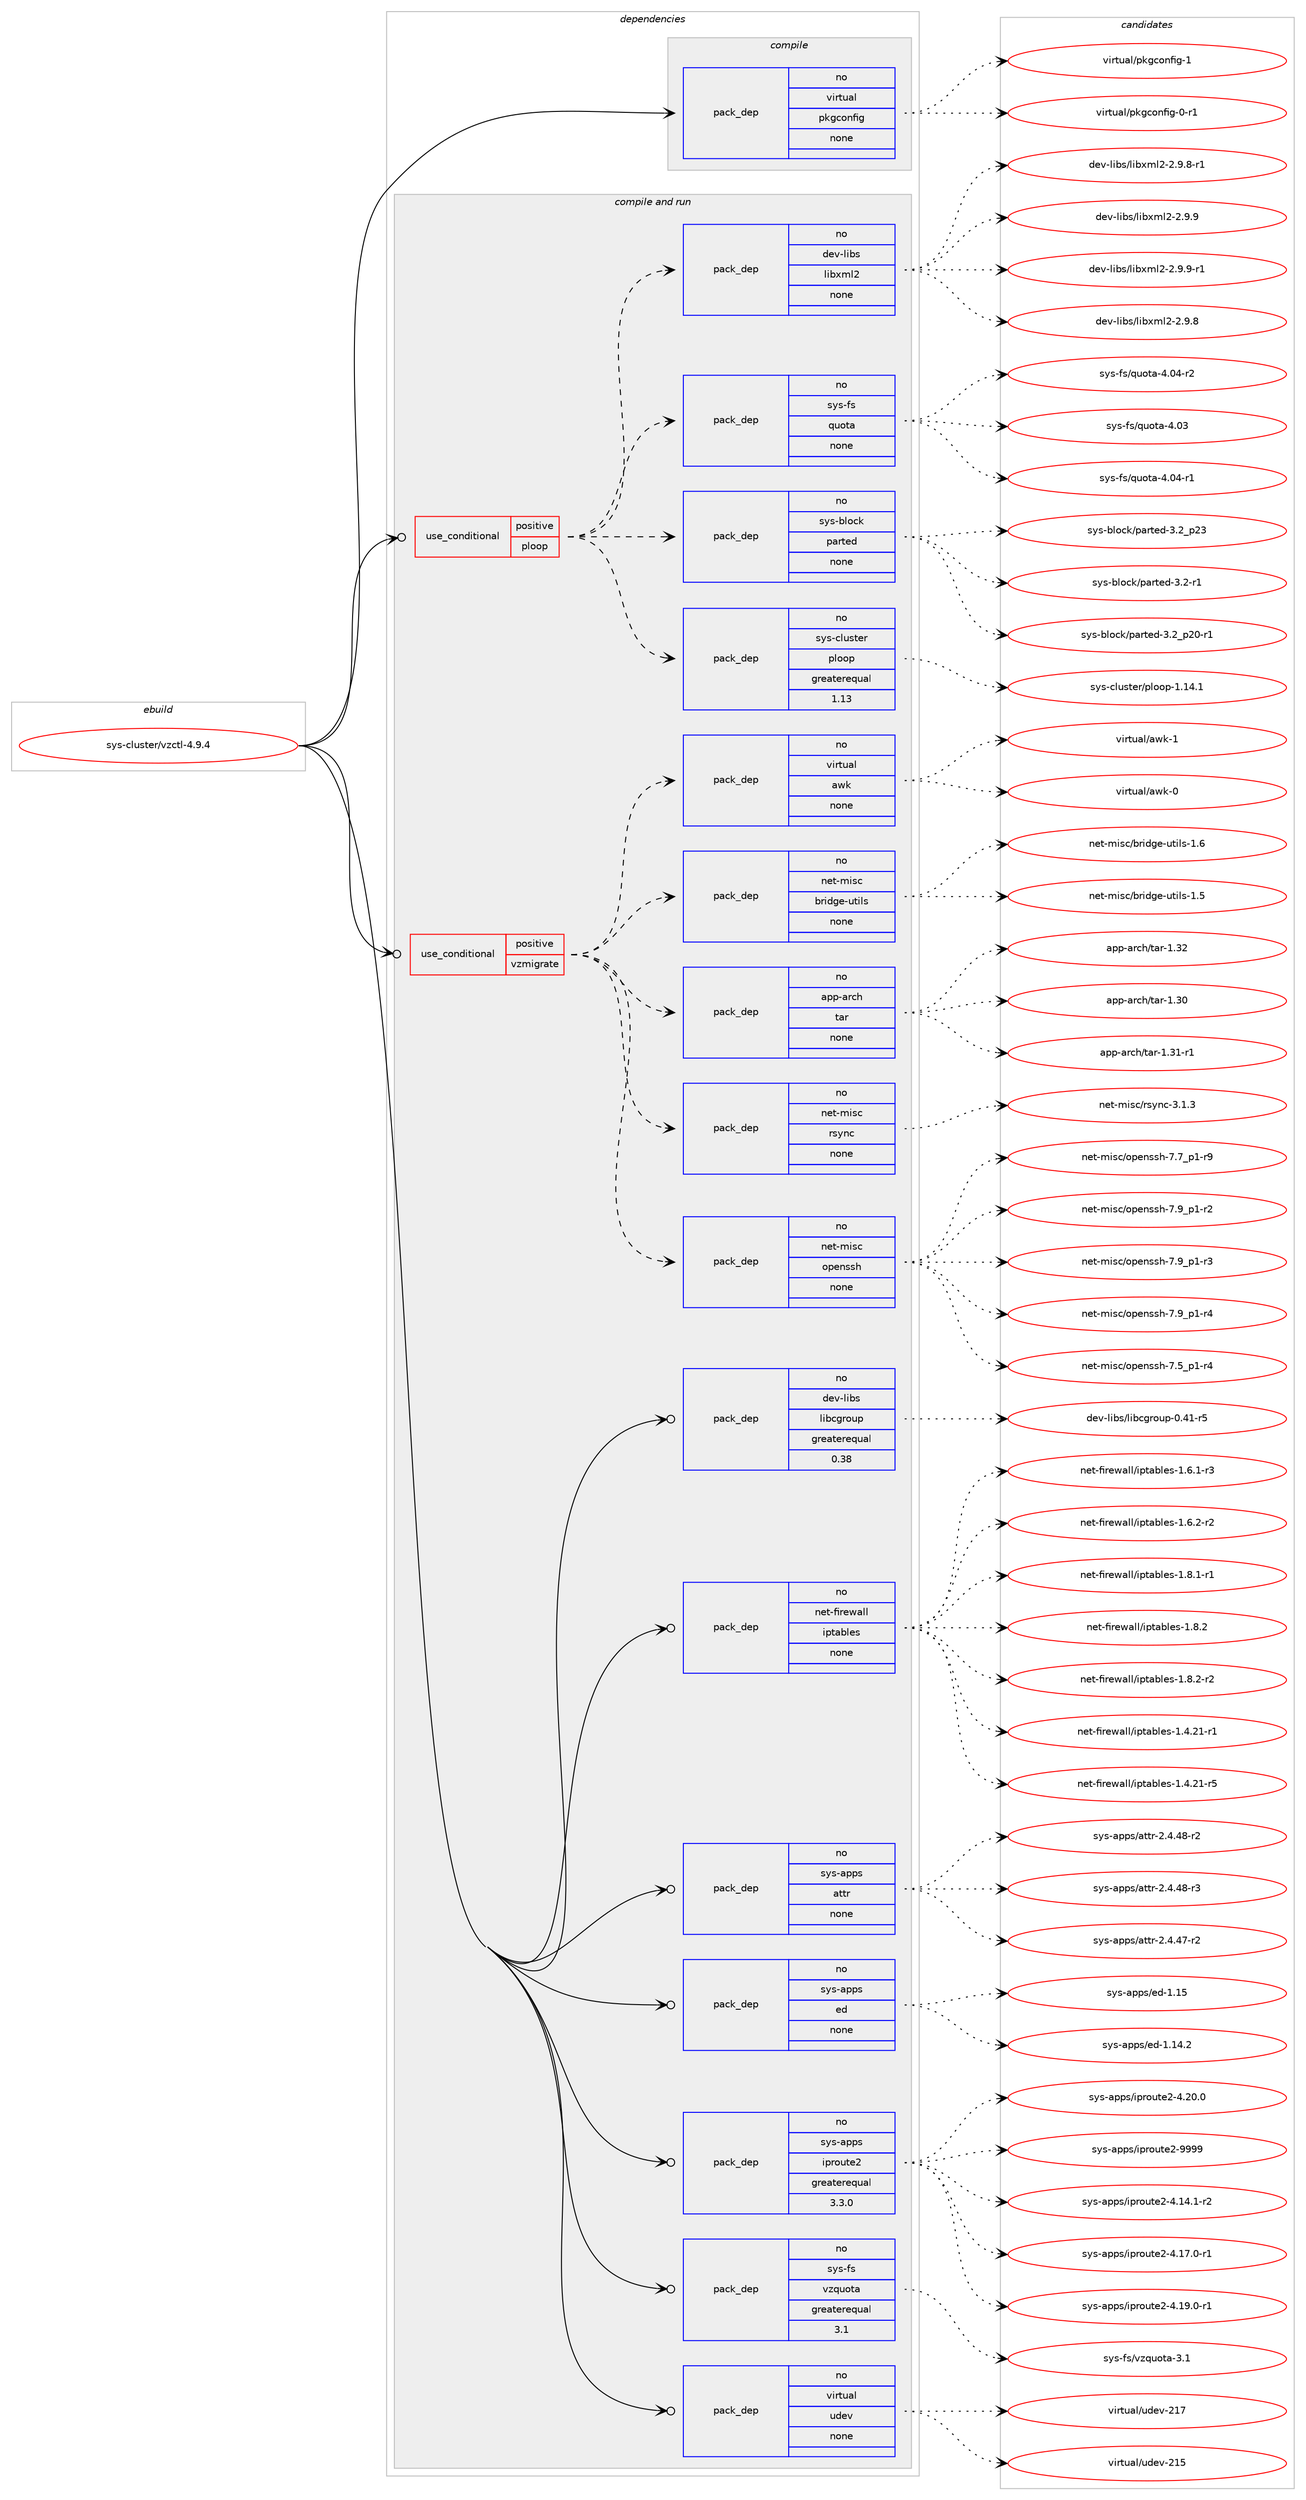 digraph prolog {

# *************
# Graph options
# *************

newrank=true;
concentrate=true;
compound=true;
graph [rankdir=LR,fontname=Helvetica,fontsize=10,ranksep=1.5];#, ranksep=2.5, nodesep=0.2];
edge  [arrowhead=vee];
node  [fontname=Helvetica,fontsize=10];

# **********
# The ebuild
# **********

subgraph cluster_leftcol {
color=gray;
rank=same;
label=<<i>ebuild</i>>;
id [label="sys-cluster/vzctl-4.9.4", color=red, width=4, href="../sys-cluster/vzctl-4.9.4.svg"];
}

# ****************
# The dependencies
# ****************

subgraph cluster_midcol {
color=gray;
label=<<i>dependencies</i>>;
subgraph cluster_compile {
fillcolor="#eeeeee";
style=filled;
label=<<i>compile</i>>;
subgraph pack1238649 {
dependency1726196 [label=<<TABLE BORDER="0" CELLBORDER="1" CELLSPACING="0" CELLPADDING="4" WIDTH="220"><TR><TD ROWSPAN="6" CELLPADDING="30">pack_dep</TD></TR><TR><TD WIDTH="110">no</TD></TR><TR><TD>virtual</TD></TR><TR><TD>pkgconfig</TD></TR><TR><TD>none</TD></TR><TR><TD></TD></TR></TABLE>>, shape=none, color=blue];
}
id:e -> dependency1726196:w [weight=20,style="solid",arrowhead="vee"];
}
subgraph cluster_compileandrun {
fillcolor="#eeeeee";
style=filled;
label=<<i>compile and run</i>>;
subgraph cond459265 {
dependency1726197 [label=<<TABLE BORDER="0" CELLBORDER="1" CELLSPACING="0" CELLPADDING="4"><TR><TD ROWSPAN="3" CELLPADDING="10">use_conditional</TD></TR><TR><TD>positive</TD></TR><TR><TD>ploop</TD></TR></TABLE>>, shape=none, color=red];
subgraph pack1238650 {
dependency1726198 [label=<<TABLE BORDER="0" CELLBORDER="1" CELLSPACING="0" CELLPADDING="4" WIDTH="220"><TR><TD ROWSPAN="6" CELLPADDING="30">pack_dep</TD></TR><TR><TD WIDTH="110">no</TD></TR><TR><TD>sys-cluster</TD></TR><TR><TD>ploop</TD></TR><TR><TD>greaterequal</TD></TR><TR><TD>1.13</TD></TR></TABLE>>, shape=none, color=blue];
}
dependency1726197:e -> dependency1726198:w [weight=20,style="dashed",arrowhead="vee"];
subgraph pack1238651 {
dependency1726199 [label=<<TABLE BORDER="0" CELLBORDER="1" CELLSPACING="0" CELLPADDING="4" WIDTH="220"><TR><TD ROWSPAN="6" CELLPADDING="30">pack_dep</TD></TR><TR><TD WIDTH="110">no</TD></TR><TR><TD>sys-block</TD></TR><TR><TD>parted</TD></TR><TR><TD>none</TD></TR><TR><TD></TD></TR></TABLE>>, shape=none, color=blue];
}
dependency1726197:e -> dependency1726199:w [weight=20,style="dashed",arrowhead="vee"];
subgraph pack1238652 {
dependency1726200 [label=<<TABLE BORDER="0" CELLBORDER="1" CELLSPACING="0" CELLPADDING="4" WIDTH="220"><TR><TD ROWSPAN="6" CELLPADDING="30">pack_dep</TD></TR><TR><TD WIDTH="110">no</TD></TR><TR><TD>sys-fs</TD></TR><TR><TD>quota</TD></TR><TR><TD>none</TD></TR><TR><TD></TD></TR></TABLE>>, shape=none, color=blue];
}
dependency1726197:e -> dependency1726200:w [weight=20,style="dashed",arrowhead="vee"];
subgraph pack1238653 {
dependency1726201 [label=<<TABLE BORDER="0" CELLBORDER="1" CELLSPACING="0" CELLPADDING="4" WIDTH="220"><TR><TD ROWSPAN="6" CELLPADDING="30">pack_dep</TD></TR><TR><TD WIDTH="110">no</TD></TR><TR><TD>dev-libs</TD></TR><TR><TD>libxml2</TD></TR><TR><TD>none</TD></TR><TR><TD></TD></TR></TABLE>>, shape=none, color=blue];
}
dependency1726197:e -> dependency1726201:w [weight=20,style="dashed",arrowhead="vee"];
}
id:e -> dependency1726197:w [weight=20,style="solid",arrowhead="odotvee"];
subgraph cond459266 {
dependency1726202 [label=<<TABLE BORDER="0" CELLBORDER="1" CELLSPACING="0" CELLPADDING="4"><TR><TD ROWSPAN="3" CELLPADDING="10">use_conditional</TD></TR><TR><TD>positive</TD></TR><TR><TD>vzmigrate</TD></TR></TABLE>>, shape=none, color=red];
subgraph pack1238654 {
dependency1726203 [label=<<TABLE BORDER="0" CELLBORDER="1" CELLSPACING="0" CELLPADDING="4" WIDTH="220"><TR><TD ROWSPAN="6" CELLPADDING="30">pack_dep</TD></TR><TR><TD WIDTH="110">no</TD></TR><TR><TD>net-misc</TD></TR><TR><TD>openssh</TD></TR><TR><TD>none</TD></TR><TR><TD></TD></TR></TABLE>>, shape=none, color=blue];
}
dependency1726202:e -> dependency1726203:w [weight=20,style="dashed",arrowhead="vee"];
subgraph pack1238655 {
dependency1726204 [label=<<TABLE BORDER="0" CELLBORDER="1" CELLSPACING="0" CELLPADDING="4" WIDTH="220"><TR><TD ROWSPAN="6" CELLPADDING="30">pack_dep</TD></TR><TR><TD WIDTH="110">no</TD></TR><TR><TD>net-misc</TD></TR><TR><TD>rsync</TD></TR><TR><TD>none</TD></TR><TR><TD></TD></TR></TABLE>>, shape=none, color=blue];
}
dependency1726202:e -> dependency1726204:w [weight=20,style="dashed",arrowhead="vee"];
subgraph pack1238656 {
dependency1726205 [label=<<TABLE BORDER="0" CELLBORDER="1" CELLSPACING="0" CELLPADDING="4" WIDTH="220"><TR><TD ROWSPAN="6" CELLPADDING="30">pack_dep</TD></TR><TR><TD WIDTH="110">no</TD></TR><TR><TD>app-arch</TD></TR><TR><TD>tar</TD></TR><TR><TD>none</TD></TR><TR><TD></TD></TR></TABLE>>, shape=none, color=blue];
}
dependency1726202:e -> dependency1726205:w [weight=20,style="dashed",arrowhead="vee"];
subgraph pack1238657 {
dependency1726206 [label=<<TABLE BORDER="0" CELLBORDER="1" CELLSPACING="0" CELLPADDING="4" WIDTH="220"><TR><TD ROWSPAN="6" CELLPADDING="30">pack_dep</TD></TR><TR><TD WIDTH="110">no</TD></TR><TR><TD>net-misc</TD></TR><TR><TD>bridge-utils</TD></TR><TR><TD>none</TD></TR><TR><TD></TD></TR></TABLE>>, shape=none, color=blue];
}
dependency1726202:e -> dependency1726206:w [weight=20,style="dashed",arrowhead="vee"];
subgraph pack1238658 {
dependency1726207 [label=<<TABLE BORDER="0" CELLBORDER="1" CELLSPACING="0" CELLPADDING="4" WIDTH="220"><TR><TD ROWSPAN="6" CELLPADDING="30">pack_dep</TD></TR><TR><TD WIDTH="110">no</TD></TR><TR><TD>virtual</TD></TR><TR><TD>awk</TD></TR><TR><TD>none</TD></TR><TR><TD></TD></TR></TABLE>>, shape=none, color=blue];
}
dependency1726202:e -> dependency1726207:w [weight=20,style="dashed",arrowhead="vee"];
}
id:e -> dependency1726202:w [weight=20,style="solid",arrowhead="odotvee"];
subgraph pack1238659 {
dependency1726208 [label=<<TABLE BORDER="0" CELLBORDER="1" CELLSPACING="0" CELLPADDING="4" WIDTH="220"><TR><TD ROWSPAN="6" CELLPADDING="30">pack_dep</TD></TR><TR><TD WIDTH="110">no</TD></TR><TR><TD>dev-libs</TD></TR><TR><TD>libcgroup</TD></TR><TR><TD>greaterequal</TD></TR><TR><TD>0.38</TD></TR></TABLE>>, shape=none, color=blue];
}
id:e -> dependency1726208:w [weight=20,style="solid",arrowhead="odotvee"];
subgraph pack1238660 {
dependency1726209 [label=<<TABLE BORDER="0" CELLBORDER="1" CELLSPACING="0" CELLPADDING="4" WIDTH="220"><TR><TD ROWSPAN="6" CELLPADDING="30">pack_dep</TD></TR><TR><TD WIDTH="110">no</TD></TR><TR><TD>net-firewall</TD></TR><TR><TD>iptables</TD></TR><TR><TD>none</TD></TR><TR><TD></TD></TR></TABLE>>, shape=none, color=blue];
}
id:e -> dependency1726209:w [weight=20,style="solid",arrowhead="odotvee"];
subgraph pack1238661 {
dependency1726210 [label=<<TABLE BORDER="0" CELLBORDER="1" CELLSPACING="0" CELLPADDING="4" WIDTH="220"><TR><TD ROWSPAN="6" CELLPADDING="30">pack_dep</TD></TR><TR><TD WIDTH="110">no</TD></TR><TR><TD>sys-apps</TD></TR><TR><TD>attr</TD></TR><TR><TD>none</TD></TR><TR><TD></TD></TR></TABLE>>, shape=none, color=blue];
}
id:e -> dependency1726210:w [weight=20,style="solid",arrowhead="odotvee"];
subgraph pack1238662 {
dependency1726211 [label=<<TABLE BORDER="0" CELLBORDER="1" CELLSPACING="0" CELLPADDING="4" WIDTH="220"><TR><TD ROWSPAN="6" CELLPADDING="30">pack_dep</TD></TR><TR><TD WIDTH="110">no</TD></TR><TR><TD>sys-apps</TD></TR><TR><TD>ed</TD></TR><TR><TD>none</TD></TR><TR><TD></TD></TR></TABLE>>, shape=none, color=blue];
}
id:e -> dependency1726211:w [weight=20,style="solid",arrowhead="odotvee"];
subgraph pack1238663 {
dependency1726212 [label=<<TABLE BORDER="0" CELLBORDER="1" CELLSPACING="0" CELLPADDING="4" WIDTH="220"><TR><TD ROWSPAN="6" CELLPADDING="30">pack_dep</TD></TR><TR><TD WIDTH="110">no</TD></TR><TR><TD>sys-apps</TD></TR><TR><TD>iproute2</TD></TR><TR><TD>greaterequal</TD></TR><TR><TD>3.3.0</TD></TR></TABLE>>, shape=none, color=blue];
}
id:e -> dependency1726212:w [weight=20,style="solid",arrowhead="odotvee"];
subgraph pack1238664 {
dependency1726213 [label=<<TABLE BORDER="0" CELLBORDER="1" CELLSPACING="0" CELLPADDING="4" WIDTH="220"><TR><TD ROWSPAN="6" CELLPADDING="30">pack_dep</TD></TR><TR><TD WIDTH="110">no</TD></TR><TR><TD>sys-fs</TD></TR><TR><TD>vzquota</TD></TR><TR><TD>greaterequal</TD></TR><TR><TD>3.1</TD></TR></TABLE>>, shape=none, color=blue];
}
id:e -> dependency1726213:w [weight=20,style="solid",arrowhead="odotvee"];
subgraph pack1238665 {
dependency1726214 [label=<<TABLE BORDER="0" CELLBORDER="1" CELLSPACING="0" CELLPADDING="4" WIDTH="220"><TR><TD ROWSPAN="6" CELLPADDING="30">pack_dep</TD></TR><TR><TD WIDTH="110">no</TD></TR><TR><TD>virtual</TD></TR><TR><TD>udev</TD></TR><TR><TD>none</TD></TR><TR><TD></TD></TR></TABLE>>, shape=none, color=blue];
}
id:e -> dependency1726214:w [weight=20,style="solid",arrowhead="odotvee"];
}
subgraph cluster_run {
fillcolor="#eeeeee";
style=filled;
label=<<i>run</i>>;
}
}

# **************
# The candidates
# **************

subgraph cluster_choices {
rank=same;
color=gray;
label=<<i>candidates</i>>;

subgraph choice1238649 {
color=black;
nodesep=1;
choice11810511411611797108471121071039911111010210510345484511449 [label="virtual/pkgconfig-0-r1", color=red, width=4,href="../virtual/pkgconfig-0-r1.svg"];
choice1181051141161179710847112107103991111101021051034549 [label="virtual/pkgconfig-1", color=red, width=4,href="../virtual/pkgconfig-1.svg"];
dependency1726196:e -> choice11810511411611797108471121071039911111010210510345484511449:w [style=dotted,weight="100"];
dependency1726196:e -> choice1181051141161179710847112107103991111101021051034549:w [style=dotted,weight="100"];
}
subgraph choice1238650 {
color=black;
nodesep=1;
choice11512111545991081171151161011144711210811111111245494649524649 [label="sys-cluster/ploop-1.14.1", color=red, width=4,href="../sys-cluster/ploop-1.14.1.svg"];
dependency1726198:e -> choice11512111545991081171151161011144711210811111111245494649524649:w [style=dotted,weight="100"];
}
subgraph choice1238651 {
color=black;
nodesep=1;
choice1151211154598108111991074711297114116101100455146504511449 [label="sys-block/parted-3.2-r1", color=red, width=4,href="../sys-block/parted-3.2-r1.svg"];
choice1151211154598108111991074711297114116101100455146509511250484511449 [label="sys-block/parted-3.2_p20-r1", color=red, width=4,href="../sys-block/parted-3.2_p20-r1.svg"];
choice115121115459810811199107471129711411610110045514650951125051 [label="sys-block/parted-3.2_p23", color=red, width=4,href="../sys-block/parted-3.2_p23.svg"];
dependency1726199:e -> choice1151211154598108111991074711297114116101100455146504511449:w [style=dotted,weight="100"];
dependency1726199:e -> choice1151211154598108111991074711297114116101100455146509511250484511449:w [style=dotted,weight="100"];
dependency1726199:e -> choice115121115459810811199107471129711411610110045514650951125051:w [style=dotted,weight="100"];
}
subgraph choice1238652 {
color=black;
nodesep=1;
choice1151211154510211547113117111116974552464851 [label="sys-fs/quota-4.03", color=red, width=4,href="../sys-fs/quota-4.03.svg"];
choice11512111545102115471131171111169745524648524511449 [label="sys-fs/quota-4.04-r1", color=red, width=4,href="../sys-fs/quota-4.04-r1.svg"];
choice11512111545102115471131171111169745524648524511450 [label="sys-fs/quota-4.04-r2", color=red, width=4,href="../sys-fs/quota-4.04-r2.svg"];
dependency1726200:e -> choice1151211154510211547113117111116974552464851:w [style=dotted,weight="100"];
dependency1726200:e -> choice11512111545102115471131171111169745524648524511449:w [style=dotted,weight="100"];
dependency1726200:e -> choice11512111545102115471131171111169745524648524511450:w [style=dotted,weight="100"];
}
subgraph choice1238653 {
color=black;
nodesep=1;
choice1001011184510810598115471081059812010910850455046574656 [label="dev-libs/libxml2-2.9.8", color=red, width=4,href="../dev-libs/libxml2-2.9.8.svg"];
choice10010111845108105981154710810598120109108504550465746564511449 [label="dev-libs/libxml2-2.9.8-r1", color=red, width=4,href="../dev-libs/libxml2-2.9.8-r1.svg"];
choice1001011184510810598115471081059812010910850455046574657 [label="dev-libs/libxml2-2.9.9", color=red, width=4,href="../dev-libs/libxml2-2.9.9.svg"];
choice10010111845108105981154710810598120109108504550465746574511449 [label="dev-libs/libxml2-2.9.9-r1", color=red, width=4,href="../dev-libs/libxml2-2.9.9-r1.svg"];
dependency1726201:e -> choice1001011184510810598115471081059812010910850455046574656:w [style=dotted,weight="100"];
dependency1726201:e -> choice10010111845108105981154710810598120109108504550465746564511449:w [style=dotted,weight="100"];
dependency1726201:e -> choice1001011184510810598115471081059812010910850455046574657:w [style=dotted,weight="100"];
dependency1726201:e -> choice10010111845108105981154710810598120109108504550465746574511449:w [style=dotted,weight="100"];
}
subgraph choice1238654 {
color=black;
nodesep=1;
choice1101011164510910511599471111121011101151151044555465395112494511452 [label="net-misc/openssh-7.5_p1-r4", color=red, width=4,href="../net-misc/openssh-7.5_p1-r4.svg"];
choice1101011164510910511599471111121011101151151044555465595112494511457 [label="net-misc/openssh-7.7_p1-r9", color=red, width=4,href="../net-misc/openssh-7.7_p1-r9.svg"];
choice1101011164510910511599471111121011101151151044555465795112494511450 [label="net-misc/openssh-7.9_p1-r2", color=red, width=4,href="../net-misc/openssh-7.9_p1-r2.svg"];
choice1101011164510910511599471111121011101151151044555465795112494511451 [label="net-misc/openssh-7.9_p1-r3", color=red, width=4,href="../net-misc/openssh-7.9_p1-r3.svg"];
choice1101011164510910511599471111121011101151151044555465795112494511452 [label="net-misc/openssh-7.9_p1-r4", color=red, width=4,href="../net-misc/openssh-7.9_p1-r4.svg"];
dependency1726203:e -> choice1101011164510910511599471111121011101151151044555465395112494511452:w [style=dotted,weight="100"];
dependency1726203:e -> choice1101011164510910511599471111121011101151151044555465595112494511457:w [style=dotted,weight="100"];
dependency1726203:e -> choice1101011164510910511599471111121011101151151044555465795112494511450:w [style=dotted,weight="100"];
dependency1726203:e -> choice1101011164510910511599471111121011101151151044555465795112494511451:w [style=dotted,weight="100"];
dependency1726203:e -> choice1101011164510910511599471111121011101151151044555465795112494511452:w [style=dotted,weight="100"];
}
subgraph choice1238655 {
color=black;
nodesep=1;
choice11010111645109105115994711411512111099455146494651 [label="net-misc/rsync-3.1.3", color=red, width=4,href="../net-misc/rsync-3.1.3.svg"];
dependency1726204:e -> choice11010111645109105115994711411512111099455146494651:w [style=dotted,weight="100"];
}
subgraph choice1238656 {
color=black;
nodesep=1;
choice9711211245971149910447116971144549465148 [label="app-arch/tar-1.30", color=red, width=4,href="../app-arch/tar-1.30.svg"];
choice97112112459711499104471169711445494651494511449 [label="app-arch/tar-1.31-r1", color=red, width=4,href="../app-arch/tar-1.31-r1.svg"];
choice9711211245971149910447116971144549465150 [label="app-arch/tar-1.32", color=red, width=4,href="../app-arch/tar-1.32.svg"];
dependency1726205:e -> choice9711211245971149910447116971144549465148:w [style=dotted,weight="100"];
dependency1726205:e -> choice97112112459711499104471169711445494651494511449:w [style=dotted,weight="100"];
dependency1726205:e -> choice9711211245971149910447116971144549465150:w [style=dotted,weight="100"];
}
subgraph choice1238657 {
color=black;
nodesep=1;
choice110101116451091051159947981141051001031014511711610510811545494653 [label="net-misc/bridge-utils-1.5", color=red, width=4,href="../net-misc/bridge-utils-1.5.svg"];
choice110101116451091051159947981141051001031014511711610510811545494654 [label="net-misc/bridge-utils-1.6", color=red, width=4,href="../net-misc/bridge-utils-1.6.svg"];
dependency1726206:e -> choice110101116451091051159947981141051001031014511711610510811545494653:w [style=dotted,weight="100"];
dependency1726206:e -> choice110101116451091051159947981141051001031014511711610510811545494654:w [style=dotted,weight="100"];
}
subgraph choice1238658 {
color=black;
nodesep=1;
choice1181051141161179710847971191074548 [label="virtual/awk-0", color=red, width=4,href="../virtual/awk-0.svg"];
choice1181051141161179710847971191074549 [label="virtual/awk-1", color=red, width=4,href="../virtual/awk-1.svg"];
dependency1726207:e -> choice1181051141161179710847971191074548:w [style=dotted,weight="100"];
dependency1726207:e -> choice1181051141161179710847971191074549:w [style=dotted,weight="100"];
}
subgraph choice1238659 {
color=black;
nodesep=1;
choice100101118451081059811547108105989910311411111711245484652494511453 [label="dev-libs/libcgroup-0.41-r5", color=red, width=4,href="../dev-libs/libcgroup-0.41-r5.svg"];
dependency1726208:e -> choice100101118451081059811547108105989910311411111711245484652494511453:w [style=dotted,weight="100"];
}
subgraph choice1238660 {
color=black;
nodesep=1;
choice1101011164510210511410111997108108471051121169798108101115454946524650494511449 [label="net-firewall/iptables-1.4.21-r1", color=red, width=4,href="../net-firewall/iptables-1.4.21-r1.svg"];
choice1101011164510210511410111997108108471051121169798108101115454946524650494511453 [label="net-firewall/iptables-1.4.21-r5", color=red, width=4,href="../net-firewall/iptables-1.4.21-r5.svg"];
choice11010111645102105114101119971081084710511211697981081011154549465446494511451 [label="net-firewall/iptables-1.6.1-r3", color=red, width=4,href="../net-firewall/iptables-1.6.1-r3.svg"];
choice11010111645102105114101119971081084710511211697981081011154549465446504511450 [label="net-firewall/iptables-1.6.2-r2", color=red, width=4,href="../net-firewall/iptables-1.6.2-r2.svg"];
choice11010111645102105114101119971081084710511211697981081011154549465646494511449 [label="net-firewall/iptables-1.8.1-r1", color=red, width=4,href="../net-firewall/iptables-1.8.1-r1.svg"];
choice1101011164510210511410111997108108471051121169798108101115454946564650 [label="net-firewall/iptables-1.8.2", color=red, width=4,href="../net-firewall/iptables-1.8.2.svg"];
choice11010111645102105114101119971081084710511211697981081011154549465646504511450 [label="net-firewall/iptables-1.8.2-r2", color=red, width=4,href="../net-firewall/iptables-1.8.2-r2.svg"];
dependency1726209:e -> choice1101011164510210511410111997108108471051121169798108101115454946524650494511449:w [style=dotted,weight="100"];
dependency1726209:e -> choice1101011164510210511410111997108108471051121169798108101115454946524650494511453:w [style=dotted,weight="100"];
dependency1726209:e -> choice11010111645102105114101119971081084710511211697981081011154549465446494511451:w [style=dotted,weight="100"];
dependency1726209:e -> choice11010111645102105114101119971081084710511211697981081011154549465446504511450:w [style=dotted,weight="100"];
dependency1726209:e -> choice11010111645102105114101119971081084710511211697981081011154549465646494511449:w [style=dotted,weight="100"];
dependency1726209:e -> choice1101011164510210511410111997108108471051121169798108101115454946564650:w [style=dotted,weight="100"];
dependency1726209:e -> choice11010111645102105114101119971081084710511211697981081011154549465646504511450:w [style=dotted,weight="100"];
}
subgraph choice1238661 {
color=black;
nodesep=1;
choice11512111545971121121154797116116114455046524652554511450 [label="sys-apps/attr-2.4.47-r2", color=red, width=4,href="../sys-apps/attr-2.4.47-r2.svg"];
choice11512111545971121121154797116116114455046524652564511450 [label="sys-apps/attr-2.4.48-r2", color=red, width=4,href="../sys-apps/attr-2.4.48-r2.svg"];
choice11512111545971121121154797116116114455046524652564511451 [label="sys-apps/attr-2.4.48-r3", color=red, width=4,href="../sys-apps/attr-2.4.48-r3.svg"];
dependency1726210:e -> choice11512111545971121121154797116116114455046524652554511450:w [style=dotted,weight="100"];
dependency1726210:e -> choice11512111545971121121154797116116114455046524652564511450:w [style=dotted,weight="100"];
dependency1726210:e -> choice11512111545971121121154797116116114455046524652564511451:w [style=dotted,weight="100"];
}
subgraph choice1238662 {
color=black;
nodesep=1;
choice11512111545971121121154710110045494649524650 [label="sys-apps/ed-1.14.2", color=red, width=4,href="../sys-apps/ed-1.14.2.svg"];
choice1151211154597112112115471011004549464953 [label="sys-apps/ed-1.15", color=red, width=4,href="../sys-apps/ed-1.15.svg"];
dependency1726211:e -> choice11512111545971121121154710110045494649524650:w [style=dotted,weight="100"];
dependency1726211:e -> choice1151211154597112112115471011004549464953:w [style=dotted,weight="100"];
}
subgraph choice1238663 {
color=black;
nodesep=1;
choice11512111545971121121154710511211411111711610150455246495246494511450 [label="sys-apps/iproute2-4.14.1-r2", color=red, width=4,href="../sys-apps/iproute2-4.14.1-r2.svg"];
choice11512111545971121121154710511211411111711610150455246495546484511449 [label="sys-apps/iproute2-4.17.0-r1", color=red, width=4,href="../sys-apps/iproute2-4.17.0-r1.svg"];
choice11512111545971121121154710511211411111711610150455246495746484511449 [label="sys-apps/iproute2-4.19.0-r1", color=red, width=4,href="../sys-apps/iproute2-4.19.0-r1.svg"];
choice1151211154597112112115471051121141111171161015045524650484648 [label="sys-apps/iproute2-4.20.0", color=red, width=4,href="../sys-apps/iproute2-4.20.0.svg"];
choice115121115459711211211547105112114111117116101504557575757 [label="sys-apps/iproute2-9999", color=red, width=4,href="../sys-apps/iproute2-9999.svg"];
dependency1726212:e -> choice11512111545971121121154710511211411111711610150455246495246494511450:w [style=dotted,weight="100"];
dependency1726212:e -> choice11512111545971121121154710511211411111711610150455246495546484511449:w [style=dotted,weight="100"];
dependency1726212:e -> choice11512111545971121121154710511211411111711610150455246495746484511449:w [style=dotted,weight="100"];
dependency1726212:e -> choice1151211154597112112115471051121141111171161015045524650484648:w [style=dotted,weight="100"];
dependency1726212:e -> choice115121115459711211211547105112114111117116101504557575757:w [style=dotted,weight="100"];
}
subgraph choice1238664 {
color=black;
nodesep=1;
choice11512111545102115471181221131171111169745514649 [label="sys-fs/vzquota-3.1", color=red, width=4,href="../sys-fs/vzquota-3.1.svg"];
dependency1726213:e -> choice11512111545102115471181221131171111169745514649:w [style=dotted,weight="100"];
}
subgraph choice1238665 {
color=black;
nodesep=1;
choice118105114116117971084711710010111845504953 [label="virtual/udev-215", color=red, width=4,href="../virtual/udev-215.svg"];
choice118105114116117971084711710010111845504955 [label="virtual/udev-217", color=red, width=4,href="../virtual/udev-217.svg"];
dependency1726214:e -> choice118105114116117971084711710010111845504953:w [style=dotted,weight="100"];
dependency1726214:e -> choice118105114116117971084711710010111845504955:w [style=dotted,weight="100"];
}
}

}
